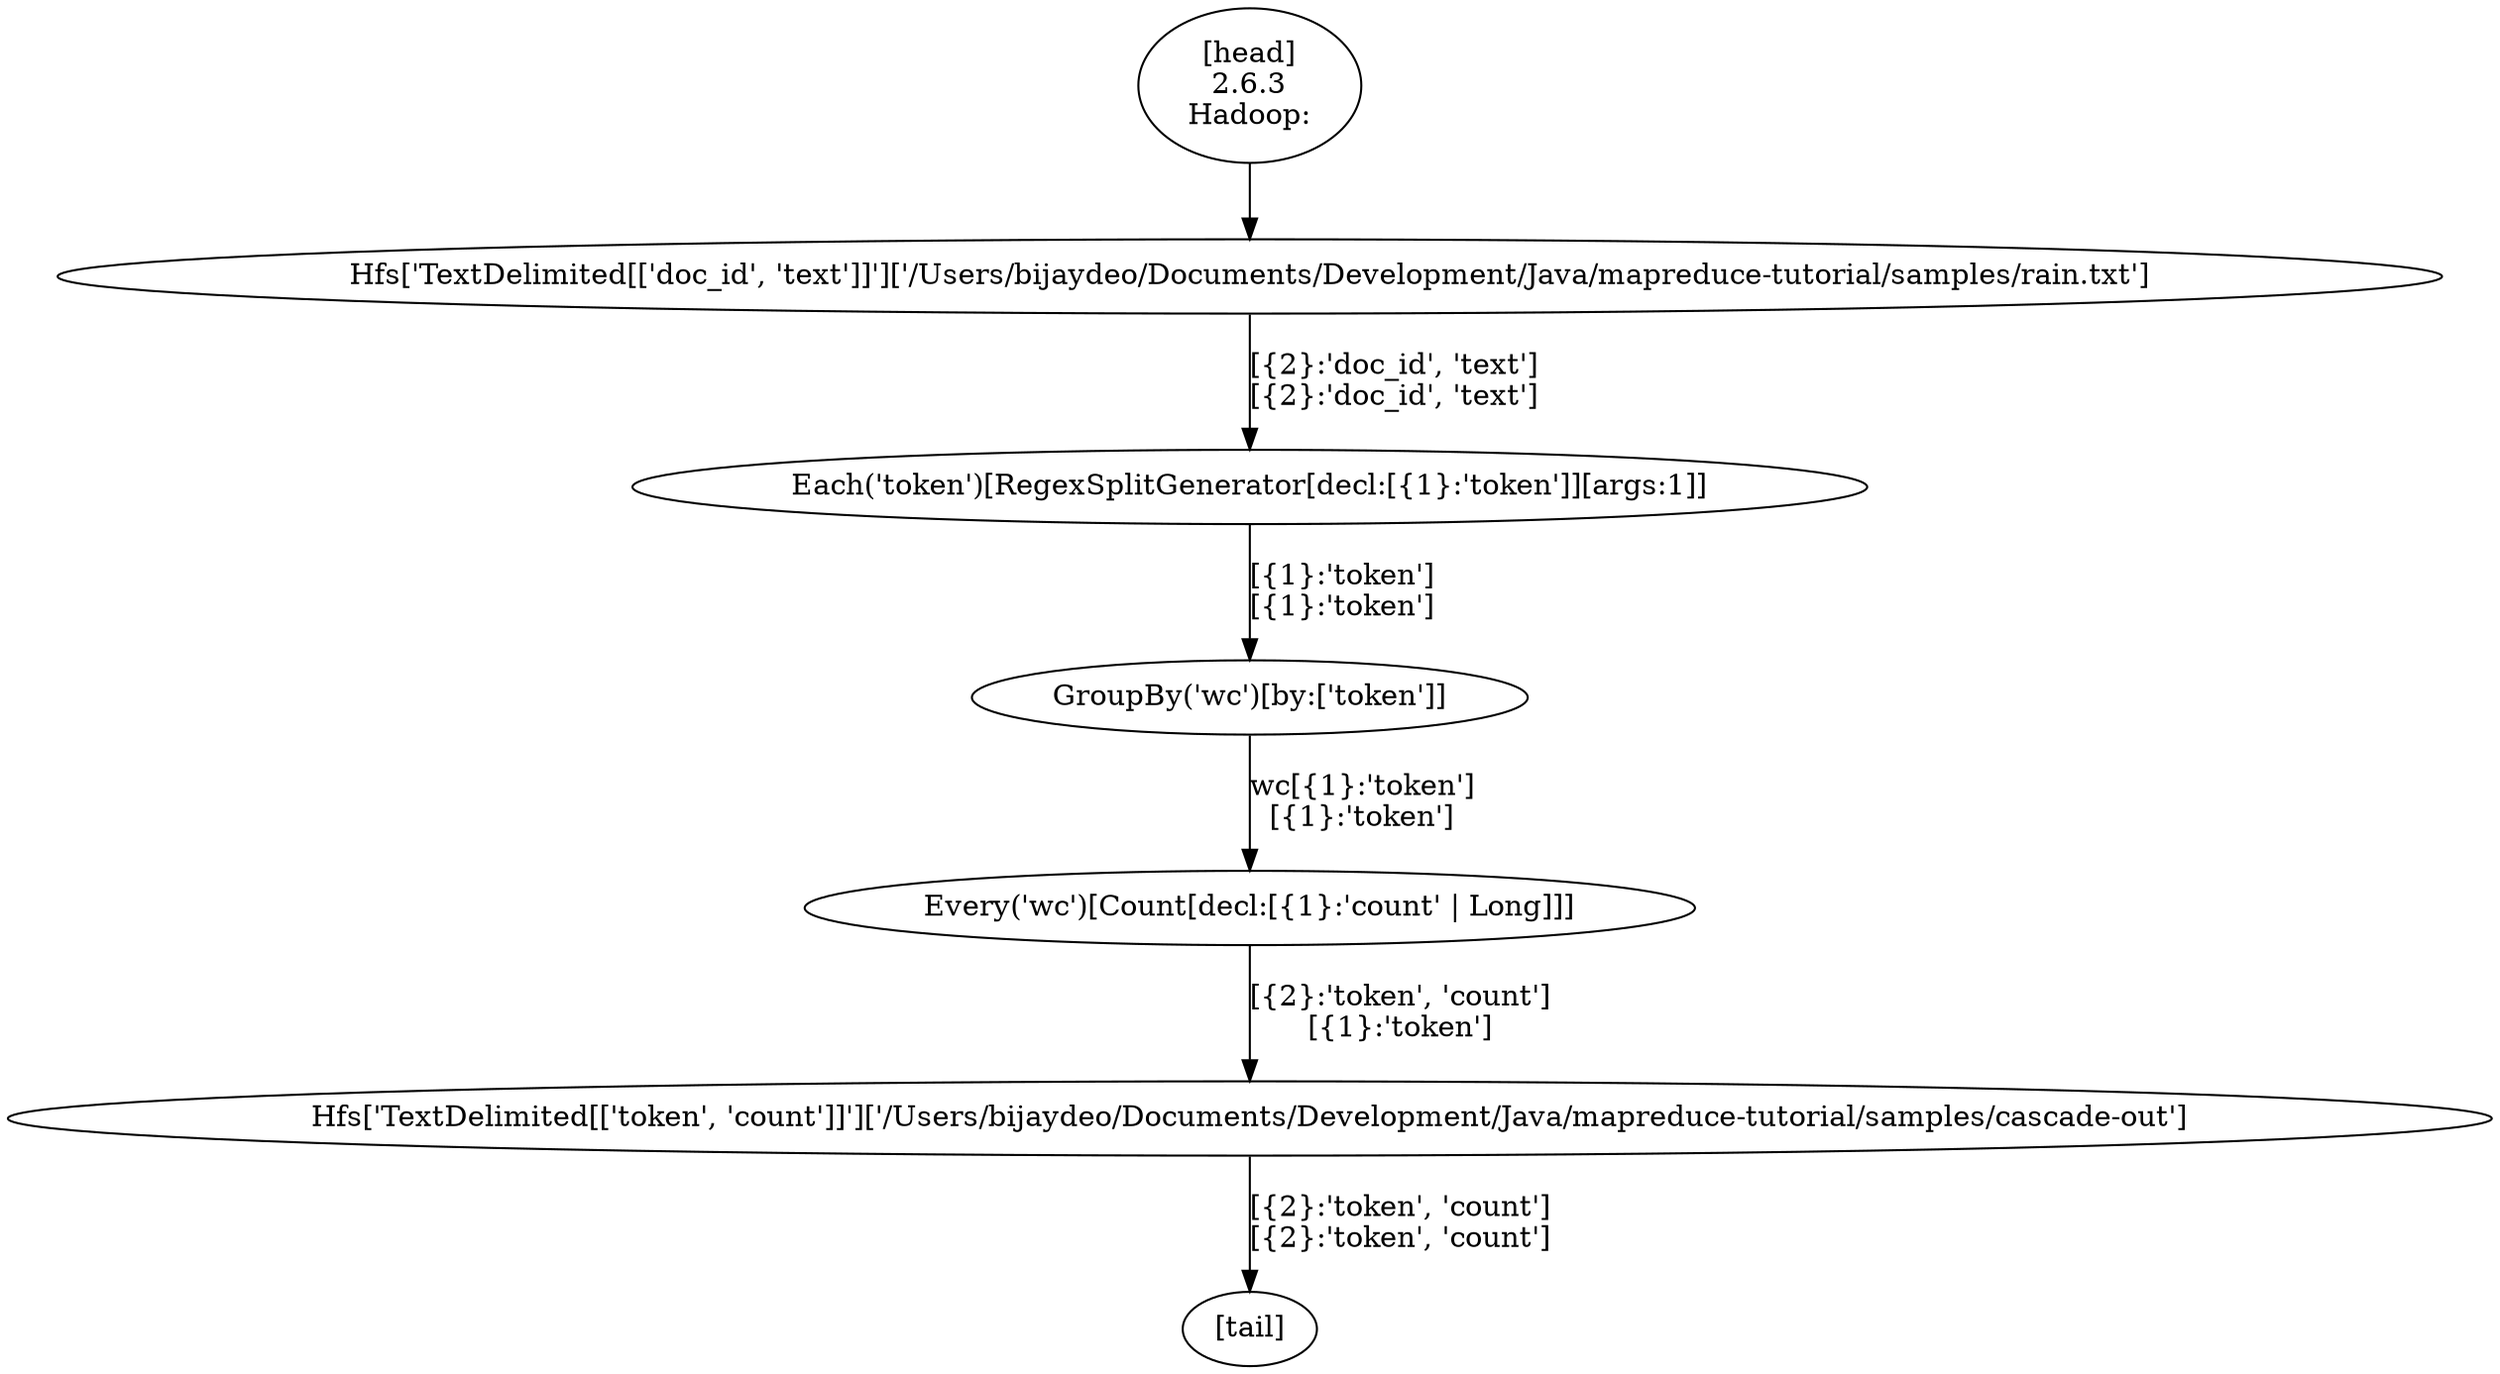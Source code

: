 digraph G {
  1 [label = "Every('wc')[Count[decl:[{1}:'count' | Long]]]"];
  2 [label = "Hfs['TextDelimited[['token', 'count']]']['/Users/bijaydeo/Documents/Development/Java/mapreduce-tutorial/samples/cascade-out']"];
  3 [label = "GroupBy('wc')[by:['token']]"];
  4 [label = "Each('token')[RegexSplitGenerator[decl:[{1}:'token']][args:1]]"];
  5 [label = "Hfs['TextDelimited[['doc_id', 'text']]']['/Users/bijaydeo/Documents/Development/Java/mapreduce-tutorial/samples/rain.txt']"];
  6 [label = "[head]\n2.6.3\nHadoop:"];
  7 [label = "[tail]"];
  1 -> 2 [label = "[{2}:'token', 'count']\n[{1}:'token']"];
  5 -> 4 [label = "[{2}:'doc_id', 'text']\n[{2}:'doc_id', 'text']"];
  3 -> 1 [label = "wc[{1}:'token']\n[{1}:'token']"];
  6 -> 5 [label = ""];
  2 -> 7 [label = "[{2}:'token', 'count']\n[{2}:'token', 'count']"];
  4 -> 3 [label = "[{1}:'token']\n[{1}:'token']"];
}
